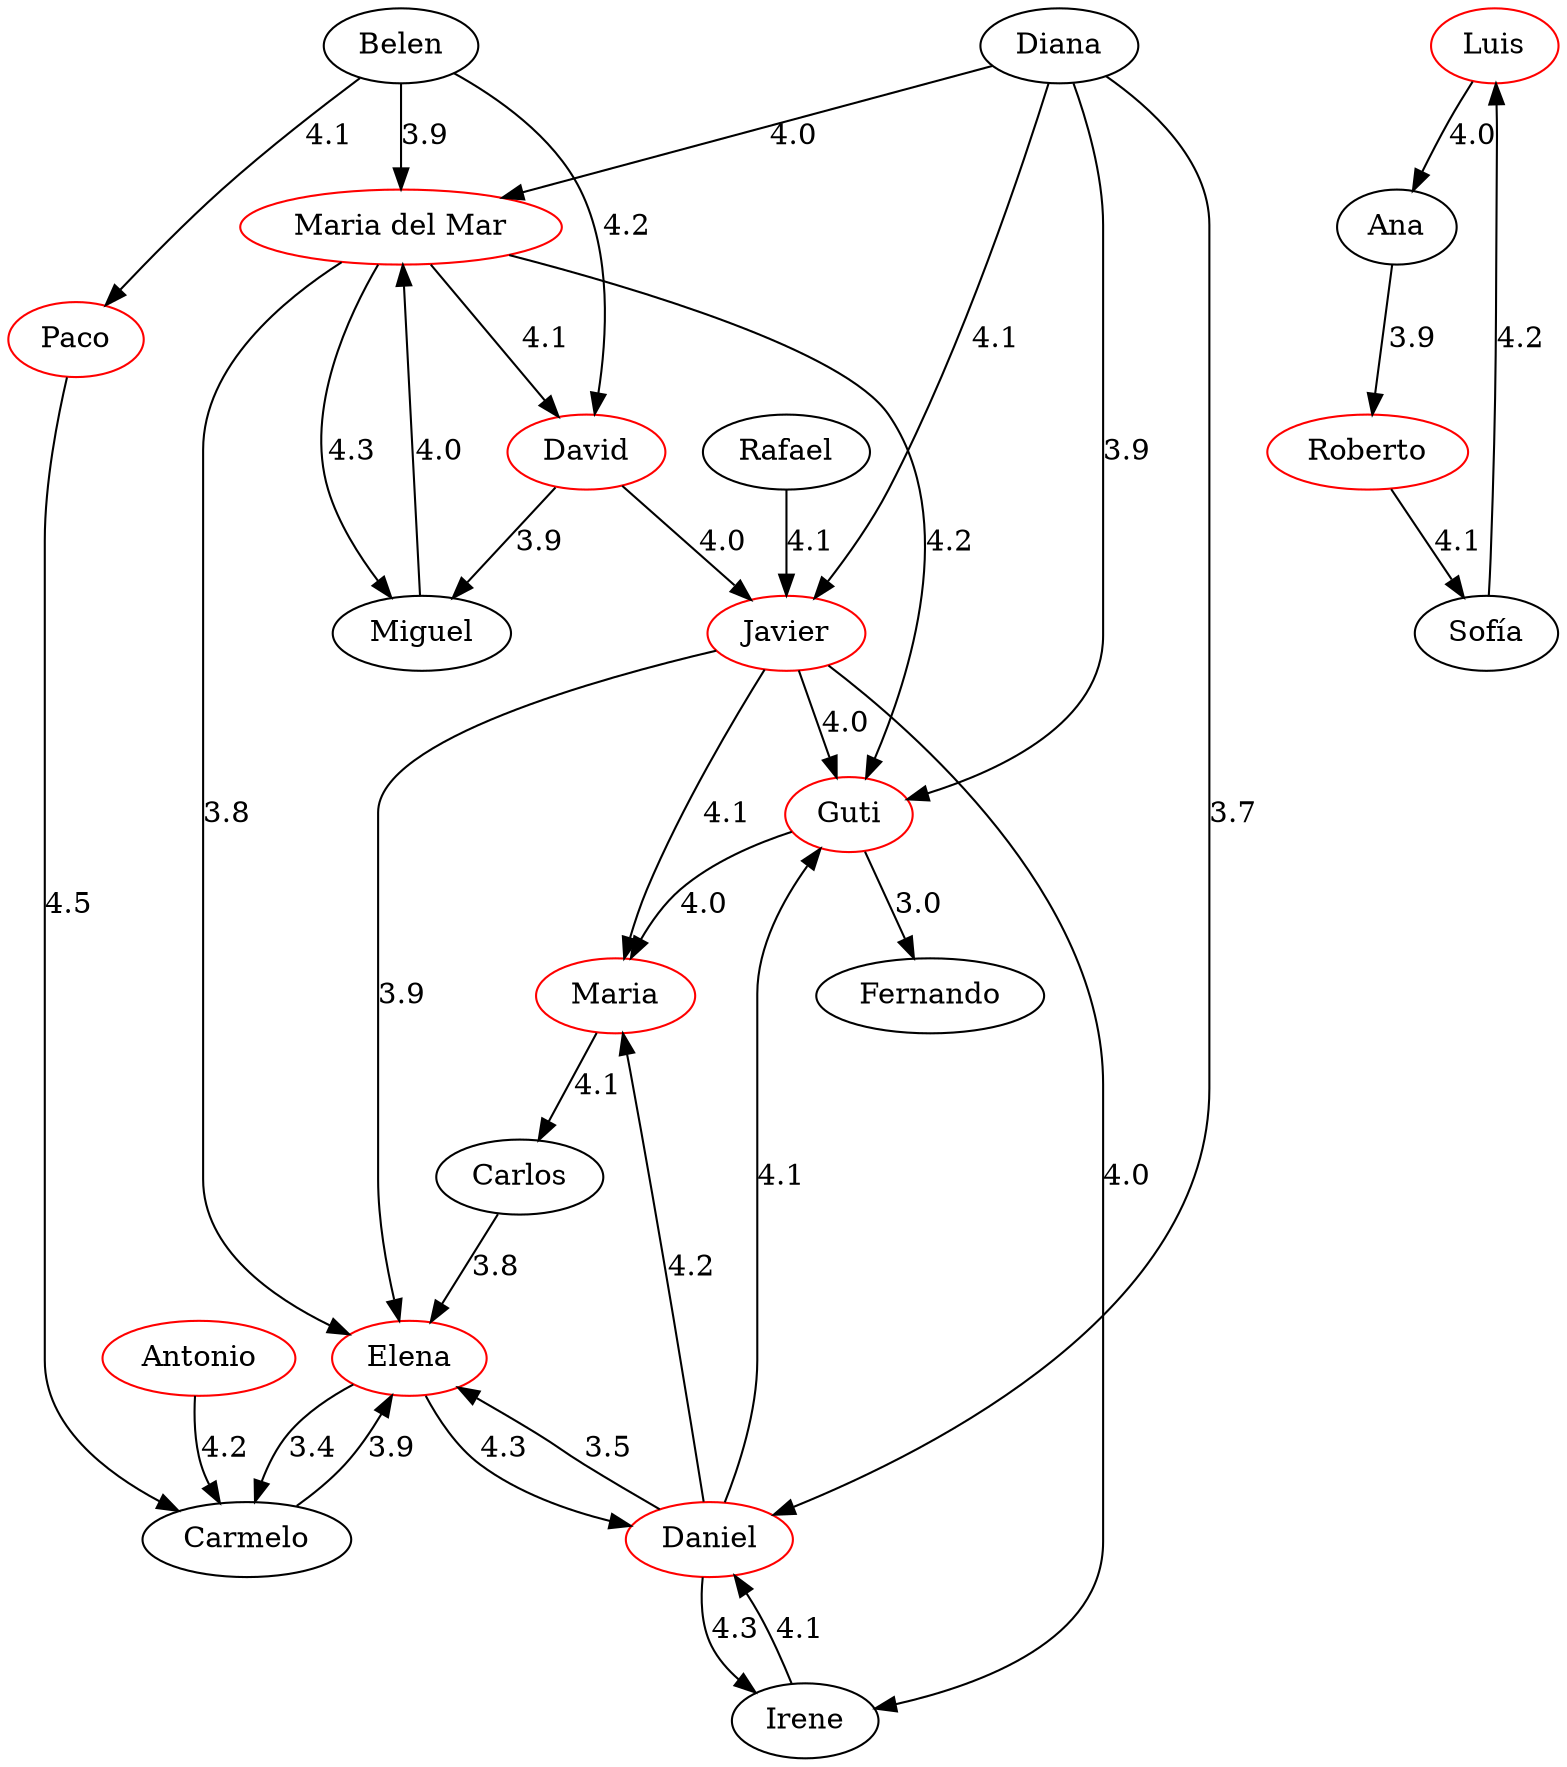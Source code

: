 strict digraph G {
  1 [ label="Diana" ];
  2 [ color="red" label="Guti" ];
  3 [ color="red" label="David" ];
  4 [ label="Miguel" ];
  5 [ label="Belen" ];
  6 [ label="Rafael" ];
  7 [ color="red" label="Paco" ];
  8 [ color="red" label="Elena" ];
  9 [ label="Fernando" ];
  10 [ label="Irene" ];
  11 [ color="red" label="Antonio" ];
  12 [ color="red" label="Maria" ];
  13 [ label="Carlos" ];
  14 [ color="red" label="Daniel" ];
  15 [ color="red" label="Javier" ];
  16 [ color="red" label="Maria del Mar" ];
  17 [ label="Carmelo" ];
  18 [ color="red" label="Luis" ];
  19 [ label="Ana" ];
  20 [ color="red" label="Roberto" ];
  21 [ label="Sofía" ];
  1 -> 2 [ color="black" label="3.9" ];
  1 -> 14 [ color="black" label="3.7" ];
  1 -> 15 [ color="black" label="4.1" ];
  1 -> 16 [ color="black" label="4.0" ];
  14 -> 2 [ color="black" label="4.1" ];
  14 -> 8 [ color="black" label="3.5" ];
  14 -> 12 [ color="black" label="4.2" ];
  14 -> 10 [ color="black" label="4.3" ];
  15 -> 2 [ color="black" label="4.0" ];
  15 -> 8 [ color="black" label="3.9" ];
  15 -> 12 [ color="black" label="4.1" ];
  15 -> 10 [ color="black" label="4.0" ];
  16 -> 2 [ color="black" label="4.2" ];
  16 -> 8 [ color="black" label="3.8" ];
  16 -> 3 [ color="black" label="4.1" ];
  16 -> 4 [ color="black" label="4.3" ];
  13 -> 8 [ color="black" label="3.8" ];
  17 -> 8 [ color="black" label="3.9" ];
  3 -> 15 [ color="black" label="4.0" ];
  5 -> 16 [ color="black" label="3.9" ];
  10 -> 14 [ color="black" label="4.1" ];
  2 -> 12 [ color="black" label="4.0" ];
  11 -> 17 [ color="black" label="4.2" ];
  2 -> 9 [ color="black" label="3.0" ];
  3 -> 4 [ color="black" label="3.9" ];
  4 -> 16 [ color="black" label="4.0" ];
  5 -> 7 [ color="black" label="4.1" ];
  6 -> 15 [ color="black" label="4.1" ];
  8 -> 14 [ color="black" label="4.3" ];
  5 -> 3 [ color="black" label="4.2" ];
  7 -> 17 [ color="black" label="4.5" ];
  12 -> 13 [ color="black" label="4.1" ];
  8 -> 17 [ color="black" label="3.4" ];
  18 -> 19 [ color="black" label="4.0" ];
  19 -> 20 [ color="black" label="3.9" ];
  20 -> 21 [ color="black" label="4.1" ];
  21 -> 18 [ color="black" label="4.2" ];
}
